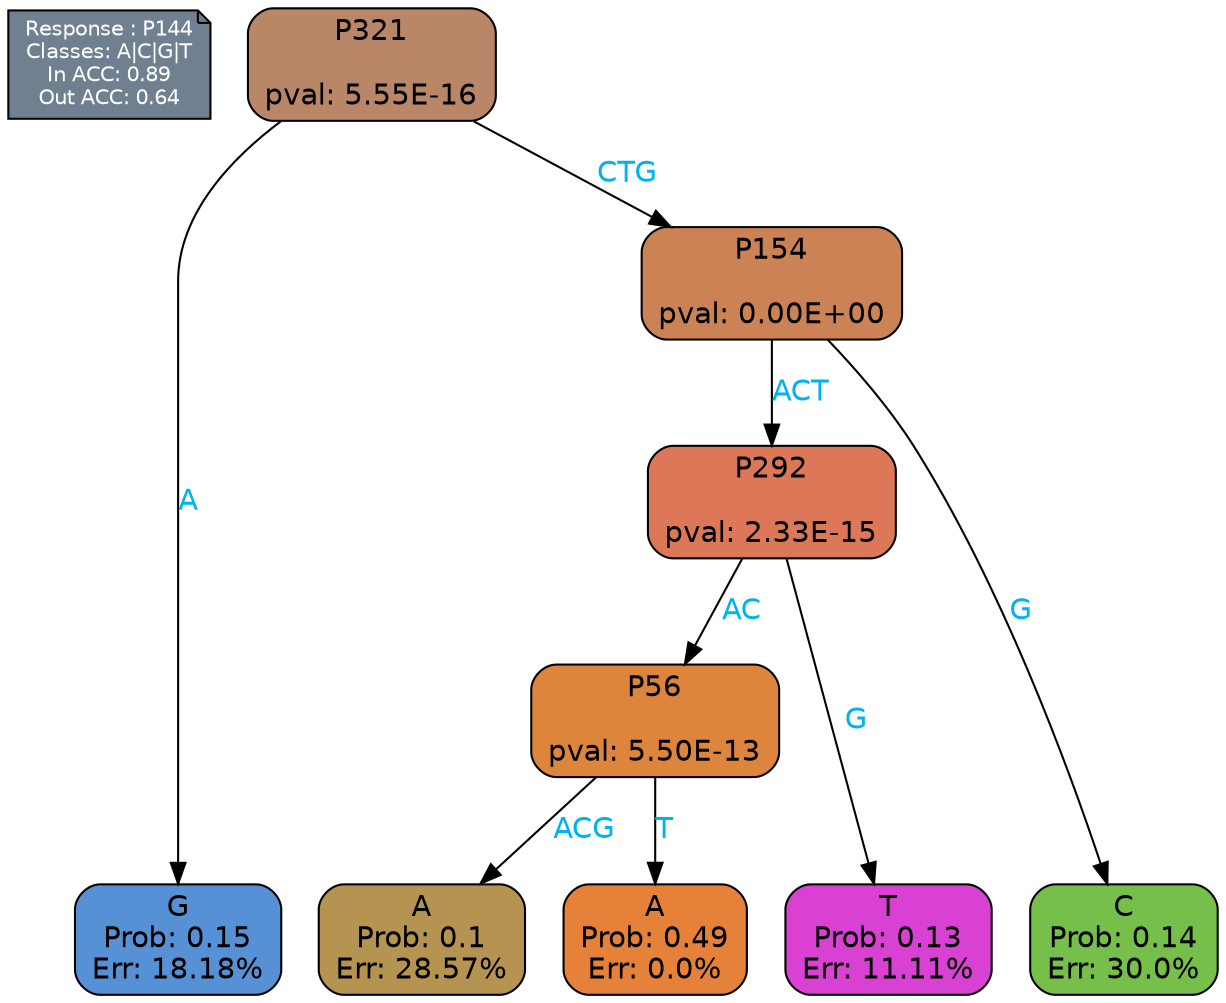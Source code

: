 digraph Tree {
node [shape=box, style="filled, rounded", color="black", fontname=helvetica] ;
graph [ranksep=equally, splines=polylines, bgcolor=transparent, dpi=600] ;
edge [fontname=helvetica] ;
LEGEND [label="Response : P144
Classes: A|C|G|T
In ACC: 0.89
Out ACC: 0.64
",shape=note,align=left,style=filled,fillcolor="slategray",fontcolor="white",fontsize=10];1 [label="P321

pval: 5.55E-16", fillcolor="#b98668"] ;
2 [label="G
Prob: 0.15
Err: 18.18%", fillcolor="#5791d5"] ;
3 [label="P154

pval: 0.00E+00", fillcolor="#cb8355"] ;
4 [label="P292

pval: 2.33E-15", fillcolor="#dc7857"] ;
5 [label="P56

pval: 5.50E-13", fillcolor="#dd843d"] ;
6 [label="A
Prob: 0.1
Err: 28.57%", fillcolor="#b59351"] ;
7 [label="A
Prob: 0.49
Err: 0.0%", fillcolor="#e58139"] ;
8 [label="T
Prob: 0.13
Err: 11.11%", fillcolor="#d841d1"] ;
9 [label="C
Prob: 0.14
Err: 30.0%", fillcolor="#75bf4a"] ;
1 -> 2 [label="A",fontcolor=deepskyblue2] ;
1 -> 3 [label="CTG",fontcolor=deepskyblue2] ;
3 -> 9 [label="G",fontcolor=deepskyblue2] ;
3 -> 4 [label="ACT",fontcolor=deepskyblue2] ;
4 -> 8 [label="G",fontcolor=deepskyblue2] ;
4 -> 5 [label="AC",fontcolor=deepskyblue2] ;
5 -> 6 [label="ACG",fontcolor=deepskyblue2] ;
5 -> 7 [label="T",fontcolor=deepskyblue2] ;
{rank = same; 2;6;7;8;9;}{rank = same; LEGEND;1;}}